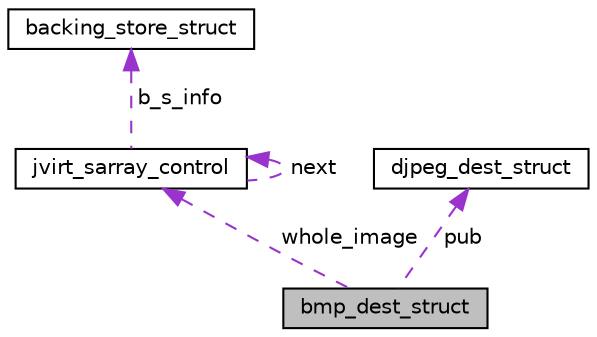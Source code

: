 digraph "bmp_dest_struct"
{
  edge [fontname="Helvetica",fontsize="10",labelfontname="Helvetica",labelfontsize="10"];
  node [fontname="Helvetica",fontsize="10",shape=record];
  Node1 [label="bmp_dest_struct",height=0.2,width=0.4,color="black", fillcolor="grey75", style="filled", fontcolor="black"];
  Node2 -> Node1 [dir="back",color="darkorchid3",fontsize="10",style="dashed",label=" whole_image" ,fontname="Helvetica"];
  Node2 [label="jvirt_sarray_control",height=0.2,width=0.4,color="black", fillcolor="white", style="filled",URL="$structjvirt__sarray__control.html"];
  Node2 -> Node2 [dir="back",color="darkorchid3",fontsize="10",style="dashed",label=" next" ,fontname="Helvetica"];
  Node3 -> Node2 [dir="back",color="darkorchid3",fontsize="10",style="dashed",label=" b_s_info" ,fontname="Helvetica"];
  Node3 [label="backing_store_struct",height=0.2,width=0.4,color="black", fillcolor="white", style="filled",URL="$structbacking__store__struct.html"];
  Node4 -> Node1 [dir="back",color="darkorchid3",fontsize="10",style="dashed",label=" pub" ,fontname="Helvetica"];
  Node4 [label="djpeg_dest_struct",height=0.2,width=0.4,color="black", fillcolor="white", style="filled",URL="$structdjpeg__dest__struct.html"];
}
